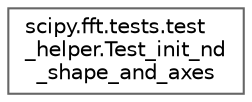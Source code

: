 digraph "Graphical Class Hierarchy"
{
 // LATEX_PDF_SIZE
  bgcolor="transparent";
  edge [fontname=Helvetica,fontsize=10,labelfontname=Helvetica,labelfontsize=10];
  node [fontname=Helvetica,fontsize=10,shape=box,height=0.2,width=0.4];
  rankdir="LR";
  Node0 [id="Node000000",label="scipy.fft.tests.test\l_helper.Test_init_nd\l_shape_and_axes",height=0.2,width=0.4,color="grey40", fillcolor="white", style="filled",URL="$d6/de2/classscipy_1_1fft_1_1tests_1_1test__helper_1_1Test__init__nd__shape__and__axes.html",tooltip=" "];
}
